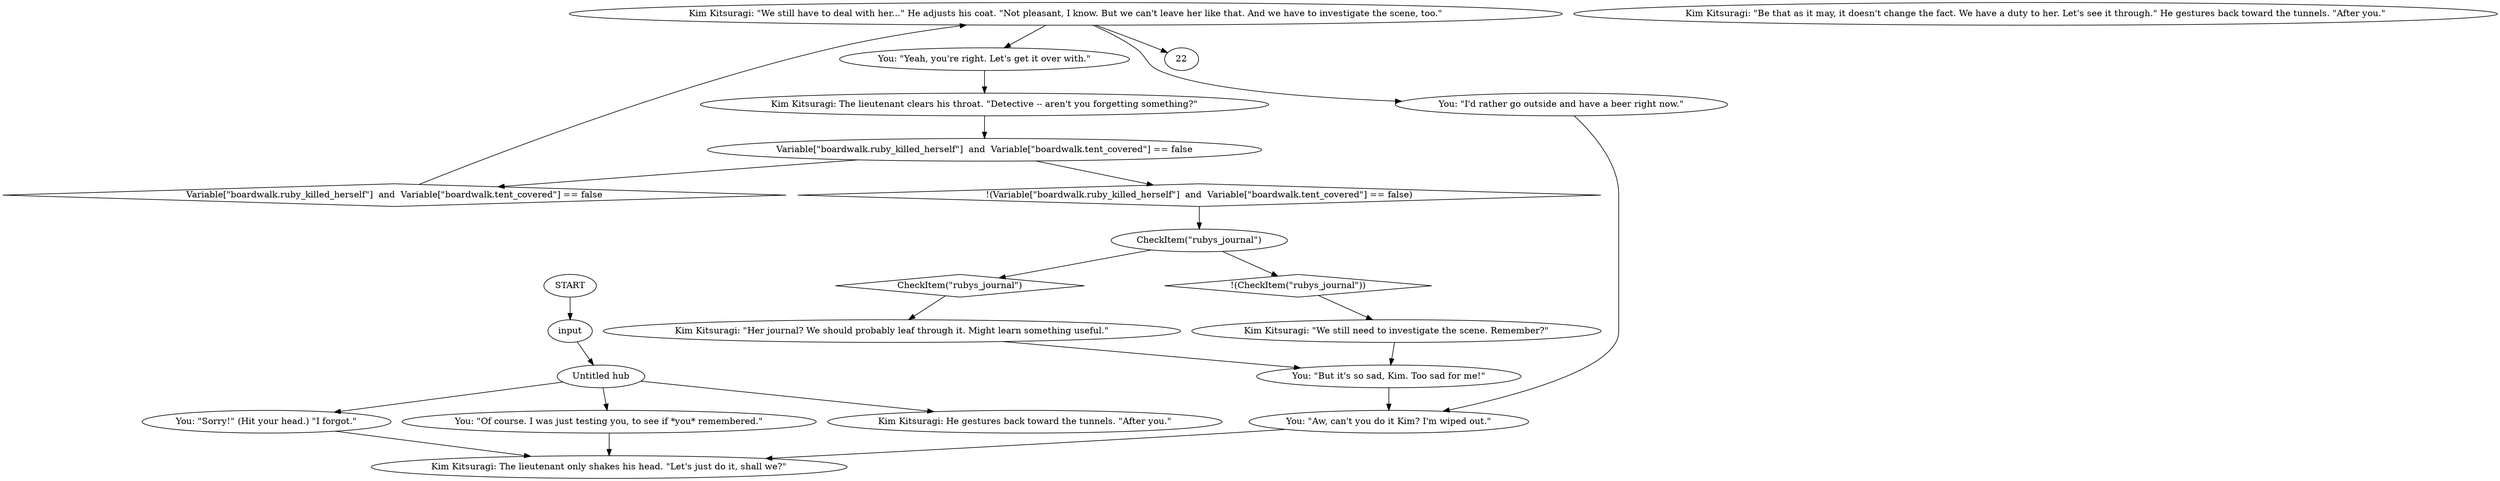 # LAIR / Door to Outside
# This prevents the player from leaving the main lair -- only fires if they have dealt with Ruby but not read her journal.
# ==================================================
digraph G {
	  0 [label="START"];
	  1 [label="input"];
	  2 [label="Variable[\"boardwalk.ruby_killed_herself\"]  and  Variable[\"boardwalk.tent_covered\"] == false"];
	  3 [label="Variable[\"boardwalk.ruby_killed_herself\"]  and  Variable[\"boardwalk.tent_covered\"] == false", shape=diamond];
	  4 [label="!(Variable[\"boardwalk.ruby_killed_herself\"]  and  Variable[\"boardwalk.tent_covered\"] == false)", shape=diamond];
	  5 [label="Kim Kitsuragi: The lieutenant only shakes his head. \"Let's just do it, shall we?\""];
	  6 [label="You: \"Yeah, you're right. Let's get it over with.\""];
	  7 [label="You: \"Sorry!\" (Hit your head.) \"I forgot.\""];
	  8 [label="You: \"I'd rather go outside and have a beer right now.\""];
	  9 [label="CheckItem(\"rubys_journal\")"];
	  10 [label="CheckItem(\"rubys_journal\")", shape=diamond];
	  11 [label="!(CheckItem(\"rubys_journal\"))", shape=diamond];
	  12 [label="Kim Kitsuragi: \"We still have to deal with her...\" He adjusts his coat. \"Not pleasant, I know. But we can't leave her like that. And we have to investigate the scene, too.\""];
	  13 [label="Kim Kitsuragi: \"We still need to investigate the scene. Remember?\""];
	  14 [label="You: \"Of course. I was just testing you, to see if *you* remembered.\""];
	  15 [label="Kim Kitsuragi: \"Her journal? We should probably leaf through it. Might learn something useful.\""];
	  16 [label="Kim Kitsuragi: \"Be that as it may, it doesn't change the fact. We have a duty to her. Let's see it through.\" He gestures back toward the tunnels. \"After you.\""];
	  17 [label="You: \"Aw, can't you do it Kim? I'm wiped out.\""];
	  18 [label="Kim Kitsuragi: He gestures back toward the tunnels. \"After you.\""];
	  19 [label="Kim Kitsuragi: The lieutenant clears his throat. \"Detective -- aren't you forgetting something?\""];
	  20 [label="Untitled hub"];
	  21 [label="You: \"But it's so sad, Kim. Too sad for me!\""];
	  0 -> 1
	  1 -> 20
	  2 -> 3
	  2 -> 4
	  3 -> 12
	  4 -> 9
	  6 -> 19
	  7 -> 5
	  8 -> 17
	  9 -> 10
	  9 -> 11
	  10 -> 15
	  11 -> 13
	  12 -> 8
	  12 -> 22
	  12 -> 6
	  13 -> 21
	  14 -> 5
	  15 -> 21
	  17 -> 5
	  19 -> 2
	  20 -> 18
	  20 -> 14
	  20 -> 7
	  21 -> 17
}

